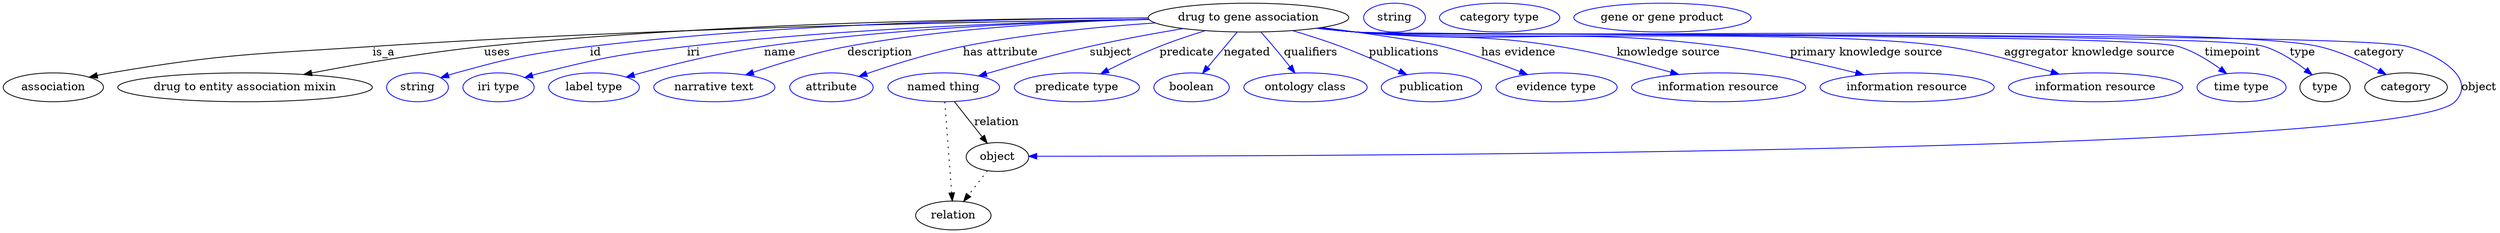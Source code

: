 digraph {
	graph [bb="0,0,3105.4,283"];
	node [label="\N"];
	"drug to gene association"	[height=0.5,
		label="drug to gene association",
		pos="1550.4,265",
		width=3.4664];
	association	[height=0.5,
		pos="62.394,178",
		width=1.7332];
	"drug to gene association" -> association	[label=is_a,
		lp="474.39,221.5",
		pos="e,106.9,190.62 1426.4,262.78 1224,260.17 810.13,252.23 460.39,229 314.64,219.32 277.41,220.4 133.39,196 128.01,195.09 122.42,194 \
116.85,192.82"];
	"drug to entity association mixin"	[height=0.5,
		pos="301.39,178",
		width=4.4052];
	"drug to gene association" -> "drug to entity association mixin"	[label=uses,
		lp="615.89,221.5",
		pos="e,374.52,193.99 1425.4,264.54 1243.3,264.17 894.43,259.05 599.39,229 526.38,221.56 444.17,207.32 384.62,195.93"];
	id	[color=blue,
		height=0.5,
		label=string,
		pos="516.39,178",
		width=1.0652];
	"drug to gene association" -> id	[color=blue,
		label=id,
		lp="737.39,221.5",
		pos="e,545.12,189.93 1425.6,264.61 1264.4,264.05 975.5,258.42 730.39,229 655.71,220.04 636.92,215.94 564.39,196 561.24,195.13 558,194.16 \
554.75,193.13",
		style=solid];
	iri	[color=blue,
		height=0.5,
		label="iri type",
		pos="617.39,178",
		width=1.2277];
	"drug to gene association" -> iri	[color=blue,
		label=iri,
		lp="859.39,221.5",
		pos="e,650,190.19 1426.6,262.67 1286.5,260.03 1051.9,252.2 851.39,229 770.17,219.6 749.72,215.86 670.39,196 666.96,195.14 663.43,194.18 \
659.89,193.16",
		style=solid];
	name	[color=blue,
		height=0.5,
		label="label type",
		pos="736.39,178",
		width=1.5707];
	"drug to gene association" -> name	[color=blue,
		label=name,
		lp="967.39,221.5",
		pos="e,776.42,190.81 1426.5,262.8 1304.2,260.21 1112.1,252.36 947.39,229 891.49,221.07 828.67,205.27 786.23,193.55",
		style=solid];
	description	[color=blue,
		height=0.5,
		label="narrative text",
		pos="886.39,178",
		width=2.0943];
	"drug to gene association" -> description	[color=blue,
		label=description,
		lp="1090.9,221.5",
		pos="e,925.21,193.56 1426.1,263.08 1324.4,260.46 1177,252.42 1050.4,229 1010.7,221.66 967.12,208.09 934.85,196.93",
		style=solid];
	"has attribute"	[color=blue,
		height=0.5,
		label=attribute,
		pos="1031.4,178",
		width=1.4443];
	"drug to gene association" -> "has attribute"	[color=blue,
		label="has attribute",
		lp="1241.4,221.5",
		pos="e,1065.5,191.66 1434.1,258.44 1364.1,253.64 1273.6,244.87 1194.4,229 1153.2,220.75 1107.6,206.29 1075.2,195.04",
		style=solid];
	subject	[color=blue,
		height=0.5,
		label="named thing",
		pos="1171.4,178",
		width=1.9318];
	"drug to gene association" -> subject	[color=blue,
		label=subject,
		lp="1378.4,221.5",
		pos="e,1214.6,192.18 1468.6,251.34 1432.8,245.32 1390.4,237.58 1352.4,229 1308.9,219.18 1260.3,205.6 1224.4,195.07",
		style=solid];
	predicate	[color=blue,
		height=0.5,
		label="predicate type",
		pos="1337.4,178",
		width=2.1665];
	"drug to gene association" -> predicate	[color=blue,
		label=predicate,
		lp="1473.4,221.5",
		pos="e,1366.8,194.86 1496.2,248.69 1477.9,243.07 1457.6,236.28 1439.4,229 1417.8,220.37 1394.5,209.11 1375.7,199.45",
		style=solid];
	negated	[color=blue,
		height=0.5,
		label=boolean,
		pos="1480.4,178",
		width=1.2999];
	"drug to gene association" -> negated	[color=blue,
		label=negated,
		lp="1549.4,221.5",
		pos="e,1493.8,195.31 1536.2,246.8 1525.9,234.23 1511.7,217.01 1500.2,203.08",
		style=solid];
	qualifiers	[color=blue,
		height=0.5,
		label="ontology class",
		pos="1621.4,178",
		width=2.1304];
	"drug to gene association" -> qualifiers	[color=blue,
		label=qualifiers,
		lp="1628.9,221.5",
		pos="e,1608.7,195.93 1566.6,246.79 1571.8,241.2 1577.4,234.91 1582.4,229 1589.1,221.01 1596.3,212.07 1602.5,203.97",
		style=solid];
	publications	[color=blue,
		height=0.5,
		label=publication,
		pos="1778.4,178",
		width=1.7332];
	"drug to gene association" -> publications	[color=blue,
		label=publications,
		lp="1745.4,221.5",
		pos="e,1747.9,193.86 1605.7,248.85 1625.1,243.15 1646.9,236.27 1666.4,229 1690.8,219.91 1717.4,208.1 1738.6,198.24",
		style=solid];
	"has evidence"	[color=blue,
		height=0.5,
		label="evidence type",
		pos="1934.4,178",
		width=2.0943];
	"drug to gene association" -> "has evidence"	[color=blue,
		label="has evidence",
		lp="1887.9,221.5",
		pos="e,1898.5,193.96 1638.4,252.19 1701.6,243.55 1778.3,232.72 1793.4,229 1826,220.96 1861.5,208.31 1888.8,197.75",
		style=solid];
	"knowledge source"	[color=blue,
		height=0.5,
		label="information resource",
		pos="2136.4,178",
		width=3.015];
	"drug to gene association" -> "knowledge source"	[color=blue,
		label="knowledge source",
		lp="2074.9,221.5",
		pos="e,2086.9,194.1 1638.3,252.15 1653.6,250.28 1669.5,248.48 1684.4,247 1797,235.87 1826.7,246.92 1938.4,229 1985.7,221.42 2038.2,207.92 \
2077.2,196.86",
		style=solid];
	"primary knowledge source"	[color=blue,
		height=0.5,
		label="information resource",
		pos="2371.4,178",
		width=3.015];
	"drug to gene association" -> "primary knowledge source"	[color=blue,
		label="primary knowledge source",
		lp="2321.4,221.5",
		pos="e,2317.5,193.64 1636.8,251.92 1652.6,250.03 1669,248.28 1684.4,247 1887.9,230.14 1940.9,254.97 2143.4,229 2199.6,221.8 2262.4,207.56 \
2307.8,196.11",
		style=solid];
	"aggregator knowledge source"	[color=blue,
		height=0.5,
		label="information resource",
		pos="2606.4,178",
		width=3.015];
	"drug to gene association" -> "aggregator knowledge source"	[color=blue,
		label="aggregator knowledge source",
		lp="2599.9,221.5",
		pos="e,2561.2,194.41 1635.7,251.86 1651.8,249.94 1668.6,248.19 1684.4,247 1847.5,234.69 2258.5,252.4 2420.4,229 2465.2,222.53 2514.6,\
208.94 2551.2,197.55",
		style=solid];
	timepoint	[color=blue,
		height=0.5,
		label="time type",
		pos="2788.4,178",
		width=1.5346];
	"drug to gene association" -> timepoint	[color=blue,
		label=timepoint,
		lp="2778.4,221.5",
		pos="e,2770,194.99 1635.7,251.77 1651.8,249.86 1668.6,248.14 1684.4,247 1741.3,242.91 2655.8,245.51 2710.4,229 2729,223.37 2747.4,211.9 \
2761.7,201.37",
		style=solid];
	type	[height=0.5,
		pos="2892.4,178",
		width=0.86659];
	"drug to gene association" -> type	[color=blue,
		label=type,
		lp="2865.4,221.5",
		pos="e,2876.6,193.55 1635.3,251.79 1651.6,249.86 1668.5,248.13 1684.4,247 1747.2,242.53 2757.3,247.72 2817.4,229 2836.2,223.14 2854.6,\
210.96 2868.5,200.08",
		style=solid];
	category	[height=0.5,
		pos="2993.4,178",
		width=1.4263];
	"drug to gene association" -> category	[color=blue,
		label=category,
		lp="2960.9,221.5",
		pos="e,2968.7,194.07 1635.3,251.78 1651.6,249.85 1668.5,248.12 1684.4,247 1817.5,237.59 2755.3,258.68 2885.4,229 2911.6,223.02 2939.1,\
210.21 2959.7,199.05",
		style=solid];
	object	[height=0.5,
		pos="1238.4,91",
		width=1.0832];
	"drug to gene association" -> object	[color=blue,
		label=object,
		lp="3083.4,178",
		pos="e,1277.8,91.947 1635.3,251.76 1651.6,249.84 1668.5,248.11 1684.4,247 1757.1,241.9 2926.1,248.39 2996.4,229 3034.7,218.42 3081,188.65 \
3053.4,160 2990.4,94.628 1572.1,91.842 1287.8,91.942",
		style=solid];
	subject -> object	[label=relation,
		lp="1237.4,134.5",
		pos="e,1225.6,108.18 1184.6,160.21 1194.5,147.71 1208.1,130.45 1219.1,116.43"];
	relation	[height=0.5,
		pos="1183.4,18",
		width=1.2999];
	subject -> relation	[pos="e,1182.1,36.188 1172.7,159.79 1174.8,132.48 1178.8,78.994 1181.3,46.38",
		style=dotted];
	association_type	[color=blue,
		height=0.5,
		label=string,
		pos="1731.4,265",
		width=1.0652];
	association_category	[color=blue,
		height=0.5,
		label="category type",
		pos="1862.4,265",
		width=2.0762];
	object -> relation	[pos="e,1196.2,35.54 1225.9,73.889 1219,64.939 1210.2,53.617 1202.4,43.584",
		style=dotted];
	"drug to gene association_object"	[color=blue,
		height=0.5,
		label="gene or gene product",
		pos="2065.4,265",
		width=3.0692];
}
